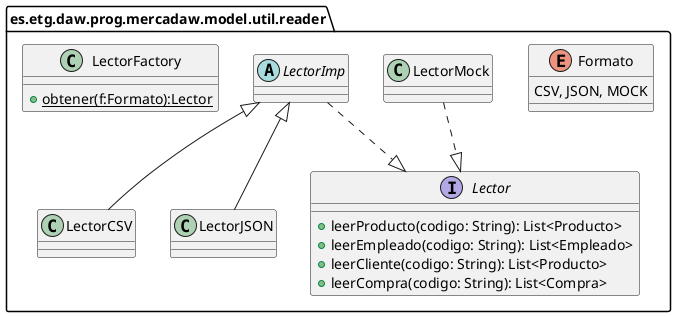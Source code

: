 @startuml reader

set separator none
package es.etg.daw.prog.mercadaw.model.util.reader{
    
    enum Formato{
        CSV, JSON, MOCK
    }

    class LectorCSV{

    }

    class LectorJSON{

    }


    class LectorMock{

    }

    abstract LectorImp{
        
    }

    interface Lector{
        + leerProducto(codigo: String): List<Producto>
        + leerEmpleado(codigo: String): List<Empleado>
        + leerCliente(codigo: String): List<Producto>
        + leerCompra(codigo: String): List<Compra>
    }


    class LectorFactory{
        + {static} obtener(f:Formato):Lector
    }



}
LectorImp <|-- LectorCSV
LectorImp <|-- LectorJSON
LectorImp ..|> Lector
LectorMock ..|> Lector
@enduml